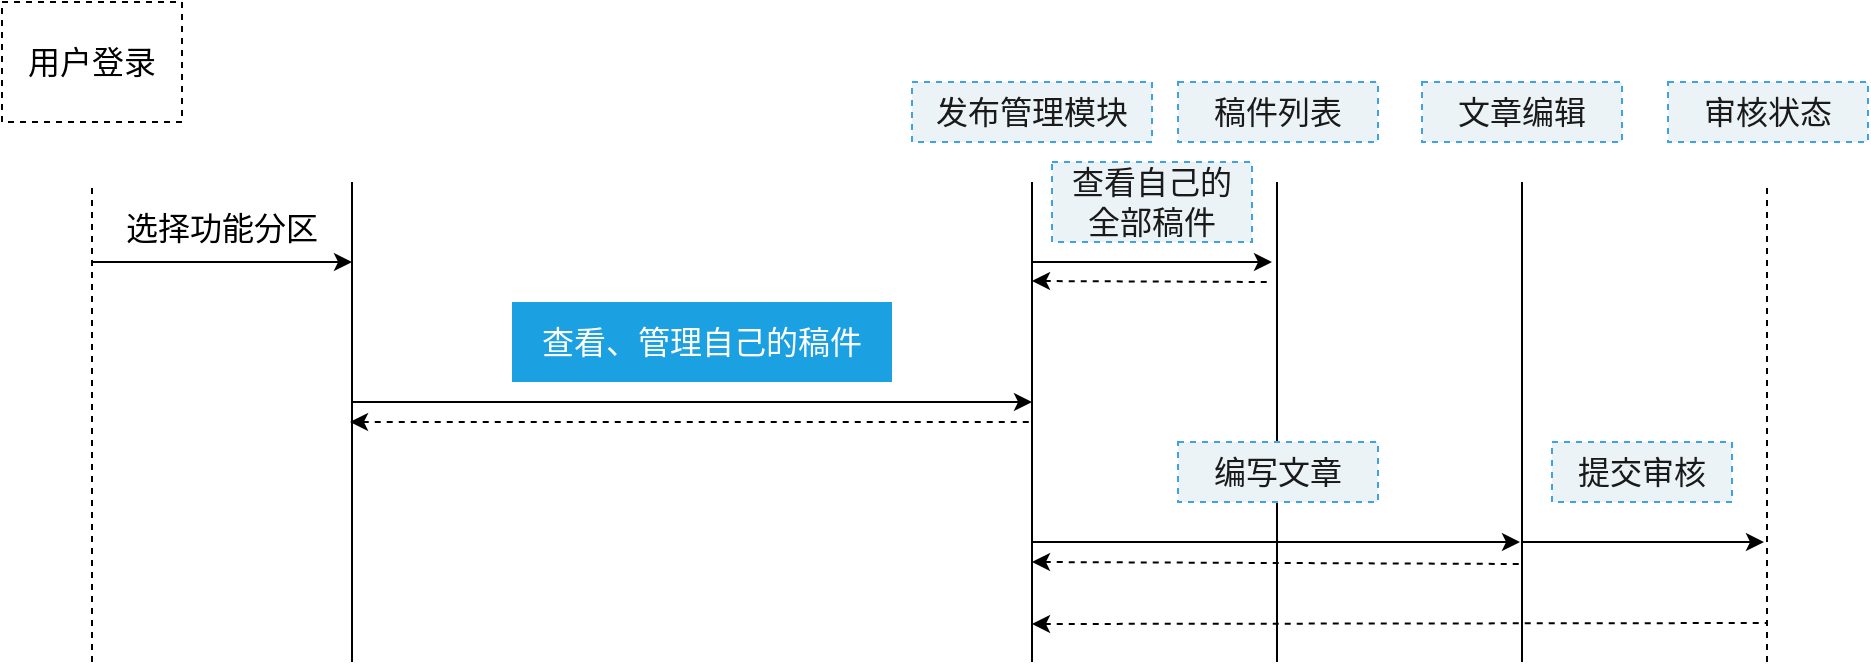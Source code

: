 <mxfile version="11.3.0" type="device" pages="1"><diagram id="HLeTLPxQHlJPXq3hG5YK" name="Page-1"><mxGraphModel dx="3520" dy="2020" grid="1" gridSize="10" guides="1" tooltips="1" connect="1" arrows="1" fold="1" page="1" pageScale="1" pageWidth="827" pageHeight="1169" math="0" shadow="0"><root><mxCell id="0"/><mxCell id="1" parent="0"/><mxCell id="JBw9uPX-bLe68wLzSXSp-1" value="" style="endArrow=none;html=1;dashed=1;fontSize=16;" parent="1" edge="1"><mxGeometry width="50" height="50" relative="1" as="geometry"><mxPoint x="462" y="805" as="sourcePoint"/><mxPoint x="462" y="565" as="targetPoint"/></mxGeometry></mxCell><mxCell id="JBw9uPX-bLe68wLzSXSp-2" value="" style="endArrow=none;html=1;fontSize=16;" parent="1" edge="1"><mxGeometry width="50" height="50" relative="1" as="geometry"><mxPoint x="592" y="805" as="sourcePoint"/><mxPoint x="592" y="565" as="targetPoint"/></mxGeometry></mxCell><mxCell id="JBw9uPX-bLe68wLzSXSp-3" value="用户登录" style="rounded=0;whiteSpace=wrap;html=1;dashed=1;fontSize=16;" parent="1" vertex="1"><mxGeometry x="417" y="475" width="90" height="60" as="geometry"/></mxCell><mxCell id="JBw9uPX-bLe68wLzSXSp-4" value="" style="endArrow=classic;html=1;fontSize=16;" parent="1" edge="1"><mxGeometry width="50" height="50" relative="1" as="geometry"><mxPoint x="462" y="605" as="sourcePoint"/><mxPoint x="592" y="605" as="targetPoint"/></mxGeometry></mxCell><mxCell id="JBw9uPX-bLe68wLzSXSp-5" value="选择功能分区" style="text;html=1;strokeColor=none;fillColor=none;align=center;verticalAlign=middle;whiteSpace=wrap;rounded=0;dashed=1;fontSize=16;" parent="1" vertex="1"><mxGeometry x="462" y="575" width="130" height="25" as="geometry"/></mxCell><mxCell id="JBw9uPX-bLe68wLzSXSp-8" value="" style="endArrow=none;html=1;fillColor=#1ba1e2;strokeColor=#000000;fontSize=16;" parent="1" edge="1"><mxGeometry width="50" height="50" relative="1" as="geometry"><mxPoint x="932" y="805" as="sourcePoint"/><mxPoint x="932" y="565" as="targetPoint"/></mxGeometry></mxCell><mxCell id="JBw9uPX-bLe68wLzSXSp-9" value="发布管理模块" style="text;html=1;strokeColor=#3ea2e5;fillColor=#EBF3F7;align=center;verticalAlign=middle;whiteSpace=wrap;rounded=0;dashed=1;fontColor=#1A1A1A;fontSize=16;" parent="1" vertex="1"><mxGeometry x="872" y="515" width="120" height="30" as="geometry"/></mxCell><mxCell id="JBw9uPX-bLe68wLzSXSp-12" value="" style="endArrow=classic;html=1;fontSize=16;" parent="1" edge="1"><mxGeometry width="50" height="50" relative="1" as="geometry"><mxPoint x="592" y="675" as="sourcePoint"/><mxPoint x="932" y="675" as="targetPoint"/></mxGeometry></mxCell><mxCell id="JBw9uPX-bLe68wLzSXSp-13" value="查看、管理自己的稿件" style="text;html=1;align=center;verticalAlign=middle;whiteSpace=wrap;rounded=0;dashed=1;fillColor=#1ba1e2;strokeColor=none;fontColor=#ffffff;fontSize=16;" parent="1" vertex="1"><mxGeometry x="672" y="625" width="190" height="40" as="geometry"/></mxCell><mxCell id="JBw9uPX-bLe68wLzSXSp-15" value="" style="endArrow=none;html=1;startArrow=classic;startFill=1;endFill=0;dashed=1;fontSize=16;" parent="1" edge="1"><mxGeometry width="50" height="50" relative="1" as="geometry"><mxPoint x="591" y="685" as="sourcePoint"/><mxPoint x="932" y="685" as="targetPoint"/></mxGeometry></mxCell><mxCell id="JBw9uPX-bLe68wLzSXSp-16" value="" style="endArrow=none;html=1;fillColor=#1ba1e2;strokeColor=#000000;fontSize=16;" parent="1" edge="1"><mxGeometry width="50" height="50" relative="1" as="geometry"><mxPoint x="1177" y="805" as="sourcePoint"/><mxPoint x="1177" y="565" as="targetPoint"/></mxGeometry></mxCell><mxCell id="JBw9uPX-bLe68wLzSXSp-17" value="文章编辑" style="text;html=1;strokeColor=#3ea2e5;fillColor=#EBF3F7;align=center;verticalAlign=middle;whiteSpace=wrap;rounded=0;dashed=1;fontColor=#1A1A1A;fontSize=16;" parent="1" vertex="1"><mxGeometry x="1127" y="515" width="100" height="30" as="geometry"/></mxCell><mxCell id="JBw9uPX-bLe68wLzSXSp-18" value="" style="endArrow=none;html=1;fillColor=#1ba1e2;strokeColor=#000000;dashed=1;fontSize=16;" parent="1" edge="1"><mxGeometry width="50" height="50" relative="1" as="geometry"><mxPoint x="1299.5" y="805" as="sourcePoint"/><mxPoint x="1299.5" y="565" as="targetPoint"/></mxGeometry></mxCell><mxCell id="JBw9uPX-bLe68wLzSXSp-19" value="审核状态" style="text;html=1;strokeColor=#3ea2e5;fillColor=#EBF3F7;align=center;verticalAlign=middle;whiteSpace=wrap;rounded=0;dashed=1;fontColor=#1A1A1A;fontSize=16;" parent="1" vertex="1"><mxGeometry x="1250" y="515" width="100" height="30" as="geometry"/></mxCell><mxCell id="JBw9uPX-bLe68wLzSXSp-20" value="" style="endArrow=none;html=1;fillColor=#1ba1e2;strokeColor=#000000;fontSize=16;" parent="1" edge="1"><mxGeometry width="50" height="50" relative="1" as="geometry"><mxPoint x="1054.5" y="805" as="sourcePoint"/><mxPoint x="1054.5" y="565" as="targetPoint"/></mxGeometry></mxCell><mxCell id="JBw9uPX-bLe68wLzSXSp-21" value="稿件列表" style="text;html=1;strokeColor=#3ea2e5;fillColor=#EBF3F7;align=center;verticalAlign=middle;whiteSpace=wrap;rounded=0;dashed=1;fontColor=#1A1A1A;fontSize=16;" parent="1" vertex="1"><mxGeometry x="1005" y="515" width="100" height="30" as="geometry"/></mxCell><mxCell id="JBw9uPX-bLe68wLzSXSp-22" value="" style="endArrow=classic;html=1;fontSize=16;" parent="1" edge="1"><mxGeometry width="50" height="50" relative="1" as="geometry"><mxPoint x="932" y="605" as="sourcePoint"/><mxPoint x="1052" y="605" as="targetPoint"/></mxGeometry></mxCell><mxCell id="JBw9uPX-bLe68wLzSXSp-23" value="" style="endArrow=classic;html=1;fontSize=16;" parent="1" edge="1"><mxGeometry width="50" height="50" relative="1" as="geometry"><mxPoint x="932" y="745" as="sourcePoint"/><mxPoint x="1176" y="745" as="targetPoint"/></mxGeometry></mxCell><mxCell id="JBw9uPX-bLe68wLzSXSp-24" value="" style="endArrow=classic;html=1;fontSize=16;" parent="1" edge="1"><mxGeometry width="50" height="50" relative="1" as="geometry"><mxPoint x="1177" y="745" as="sourcePoint"/><mxPoint x="1298" y="745" as="targetPoint"/></mxGeometry></mxCell><mxCell id="JBw9uPX-bLe68wLzSXSp-25" value="查看自己的&lt;br style=&quot;font-size: 16px;&quot;&gt;全部稿件" style="text;html=1;strokeColor=#3ea2e5;fillColor=#EBF3F7;align=center;verticalAlign=middle;whiteSpace=wrap;rounded=0;dashed=1;fontColor=#1A1A1A;fontSize=16;" parent="1" vertex="1"><mxGeometry x="942" y="555" width="100" height="40" as="geometry"/></mxCell><mxCell id="JBw9uPX-bLe68wLzSXSp-26" value="编写文章" style="text;html=1;strokeColor=#3ea2e5;fillColor=#EBF3F7;align=center;verticalAlign=middle;whiteSpace=wrap;rounded=0;dashed=1;fontColor=#1A1A1A;fontSize=16;" parent="1" vertex="1"><mxGeometry x="1005" y="695" width="100" height="30" as="geometry"/></mxCell><mxCell id="JBw9uPX-bLe68wLzSXSp-27" value="提交审核" style="text;html=1;strokeColor=#3ea2e5;fillColor=#EBF3F7;align=center;verticalAlign=middle;whiteSpace=wrap;rounded=0;dashed=1;fontColor=#1A1A1A;fontSize=16;" parent="1" vertex="1"><mxGeometry x="1192" y="695" width="90" height="30" as="geometry"/></mxCell><mxCell id="JBw9uPX-bLe68wLzSXSp-28" value="" style="endArrow=none;html=1;startArrow=classic;startFill=1;endFill=0;dashed=1;fontSize=16;" parent="1" edge="1"><mxGeometry width="50" height="50" relative="1" as="geometry"><mxPoint x="932" y="614.5" as="sourcePoint"/><mxPoint x="1052" y="615" as="targetPoint"/></mxGeometry></mxCell><mxCell id="JBw9uPX-bLe68wLzSXSp-29" value="" style="endArrow=none;html=1;startArrow=classic;startFill=1;endFill=0;dashed=1;fontSize=16;" parent="1" edge="1"><mxGeometry width="50" height="50" relative="1" as="geometry"><mxPoint x="932" y="755" as="sourcePoint"/><mxPoint x="1178" y="756" as="targetPoint"/></mxGeometry></mxCell><mxCell id="JBw9uPX-bLe68wLzSXSp-30" value="" style="endArrow=none;html=1;startArrow=classic;startFill=1;endFill=0;dashed=1;fontSize=16;" parent="1" edge="1"><mxGeometry width="50" height="50" relative="1" as="geometry"><mxPoint x="932" y="786" as="sourcePoint"/><mxPoint x="1299.5" y="785.5" as="targetPoint"/></mxGeometry></mxCell></root></mxGraphModel></diagram></mxfile>